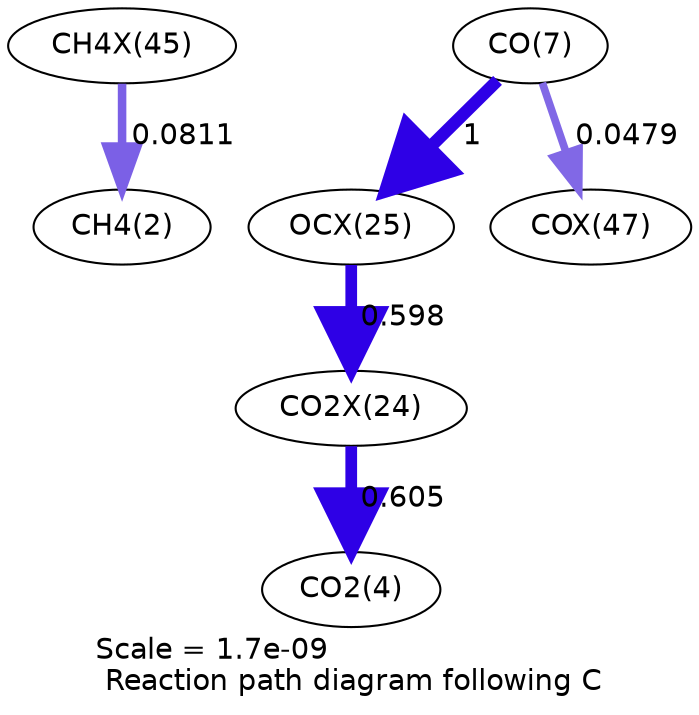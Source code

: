 digraph reaction_paths {
center=1;
s68 -> s4[fontname="Helvetica", penwidth=4.1, arrowsize=2.05, color="0.7, 0.581, 0.9"
, label=" 0.0811"];
s9 -> s64[fontname="Helvetica", penwidth=6, arrowsize=3, color="0.7, 1.5, 0.9"
, label=" 1"];
s9 -> s70[fontname="Helvetica", penwidth=3.71, arrowsize=1.85, color="0.7, 0.548, 0.9"
, label=" 0.0479"];
s64 -> s63[fontname="Helvetica", penwidth=5.61, arrowsize=2.81, color="0.7, 1.1, 0.9"
, label=" 0.598"];
s63 -> s6[fontname="Helvetica", penwidth=5.62, arrowsize=2.81, color="0.7, 1.1, 0.9"
, label=" 0.605"];
s4 [ fontname="Helvetica", label="CH4(2)"];
s6 [ fontname="Helvetica", label="CO2(4)"];
s9 [ fontname="Helvetica", label="CO(7)"];
s63 [ fontname="Helvetica", label="CO2X(24)"];
s64 [ fontname="Helvetica", label="OCX(25)"];
s68 [ fontname="Helvetica", label="CH4X(45)"];
s70 [ fontname="Helvetica", label="COX(47)"];
 label = "Scale = 1.7e-09\l Reaction path diagram following C";
 fontname = "Helvetica";
}
